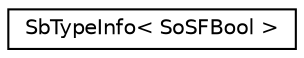 digraph "Graphical Class Hierarchy"
{
 // LATEX_PDF_SIZE
  edge [fontname="Helvetica",fontsize="10",labelfontname="Helvetica",labelfontsize="10"];
  node [fontname="Helvetica",fontsize="10",shape=record];
  rankdir="LR";
  Node0 [label="SbTypeInfo\< SoSFBool \>",height=0.2,width=0.4,color="black", fillcolor="white", style="filled",URL="$structSbTypeInfo_3_01SoSFBool_01_4.html",tooltip=" "];
}
